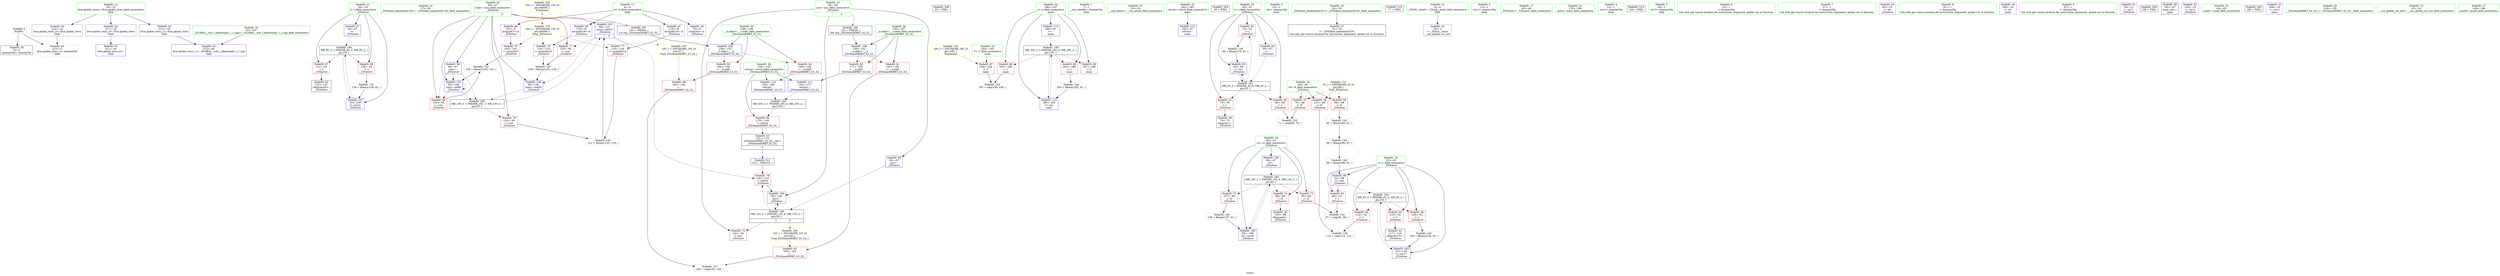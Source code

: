 digraph "SVFG" {
	label="SVFG";

	Node0x555f3d5001d0 [shape=record,color=grey,label="{NodeID: 0\nNullPtr}"];
	Node0x555f3d5001d0 -> Node0x555f3d5169f0[style=solid];
	Node0x555f3d5001d0 -> Node0x555f3d51a9b0[style=solid];
	Node0x555f3d5174e0 [shape=record,color=blue,label="{NodeID: 97\n54\<--67\nl\<--\n_Z5Solvev\n}"];
	Node0x555f3d5174e0 -> Node0x555f3d526c30[style=dashed];
	Node0x555f3d515660 [shape=record,color=green,label="{NodeID: 14\n27\<--28\n_ZNSt8ios_base4InitC1Ev\<--_ZNSt8ios_base4InitC1Ev_field_insensitive\n}"];
	Node0x555f3d51c0b0 [shape=record,color=blue,label="{NodeID: 111\n154\<--171\nretval\<--\n_ZSt3maxIiERKT_S2_S2_\n}"];
	Node0x555f3d51c0b0 -> Node0x555f3d526230[style=dashed];
	Node0x555f3d516310 [shape=record,color=green,label="{NodeID: 28\n154\<--155\nretval\<--retval_field_insensitive\n_ZSt3maxIiERKT_S2_S2_\n}"];
	Node0x555f3d516310 -> Node0x555f3d519ec0[style=solid];
	Node0x555f3d516310 -> Node0x555f3d51bfe0[style=solid];
	Node0x555f3d516310 -> Node0x555f3d51c0b0[style=solid];
	Node0x555f3d533fa0 [shape=record,color=black,label="{NodeID: 208\n63 = PHI()\n}"];
	Node0x555f3d516f30 [shape=record,color=black,label="{NodeID: 42\n132\<--131\nidxprom18\<--\n_Z5Solvev\n}"];
	Node0x555f3d518b10 [shape=record,color=purple,label="{NodeID: 56\n213\<--18\nllvm.global_ctors_2\<--llvm.global_ctors\nGlob }"];
	Node0x555f3d518b10 -> Node0x555f3d51a9b0[style=solid];
	Node0x555f3d51f510 [shape=record,color=grey,label="{NodeID: 153\n195 = cmp(193, 194, )\n}"];
	Node0x555f3d5196a0 [shape=record,color=red,label="{NodeID: 70\n120\<--56\n\<--sum\n_Z5Solvev\n}"];
	Node0x555f3d5196a0 -> Node0x555f3d51e610[style=solid];
	Node0x555f3d527b30 [shape=record,color=yellow,style=double,label="{NodeID: 167\n10V_1 = ENCHI(MR_10V_0)\npts\{57 \}\nFun[_ZSt3maxIiERKT_S2_S2_]}"];
	Node0x555f3d527b30 -> Node0x555f3d51a3a0[style=dashed];
	Node0x555f3d51a200 [shape=record,color=red,label="{NodeID: 84\n168\<--158\n\<--__b.addr\n_ZSt3maxIiERKT_S2_S2_\n}"];
	Node0x555f3d51a200 -> Node0x555f3d51bfe0[style=solid];
	Node0x555f3d5146c0 [shape=record,color=green,label="{NodeID: 1\n7\<--1\n__dso_handle\<--dummyObj\nGlob }"];
	Node0x555f3d529210 [shape=record,color=yellow,style=double,label="{NodeID: 181\n28V_1 = ENCHI(MR_28V_0)\npts\{185 \}\nFun[main]}"];
	Node0x555f3d529210 -> Node0x555f3d51a470[style=dashed];
	Node0x555f3d5175b0 [shape=record,color=blue,label="{NodeID: 98\n56\<--67\nsum\<--\n_Z5Solvev\n}"];
	Node0x555f3d5175b0 -> Node0x555f3d5195d0[style=dashed];
	Node0x555f3d5175b0 -> Node0x555f3d517820[style=dashed];
	Node0x555f3d5175b0 -> Node0x555f3d527130[style=dashed];
	Node0x555f3d515760 [shape=record,color=green,label="{NodeID: 15\n33\<--34\n__cxa_atexit\<--__cxa_atexit_field_insensitive\n}"];
	Node0x555f3d51c180 [shape=record,color=blue,label="{NodeID: 112\n182\<--67\nretval\<--\nmain\n}"];
	Node0x555f3d5163e0 [shape=record,color=green,label="{NodeID: 29\n156\<--157\n__a.addr\<--__a.addr_field_insensitive\n_ZSt3maxIiERKT_S2_S2_\n}"];
	Node0x555f3d5163e0 -> Node0x555f3d519f90[style=solid];
	Node0x555f3d5163e0 -> Node0x555f3d51a060[style=solid];
	Node0x555f3d5163e0 -> Node0x555f3d51be40[style=solid];
	Node0x555f3d5340a0 [shape=record,color=black,label="{NodeID: 209\n30 = PHI()\n}"];
	Node0x555f3d517000 [shape=record,color=black,label="{NodeID: 43\n151\<--174\n_ZSt3maxIiERKT_S2_S2__ret\<--\n_ZSt3maxIiERKT_S2_S2_\n|{<s0>5}}"];
	Node0x555f3d517000:s0 -> Node0x555f3d5342a0[style=solid,color=blue];
	Node0x555f3d518c10 [shape=record,color=red,label="{NodeID: 57\n70\<--48\n\<--N\n_Z5Solvev\n}"];
	Node0x555f3d518c10 -> Node0x555f3d51f810[style=solid];
	Node0x555f3d51f690 [shape=record,color=grey,label="{NodeID: 154\n97 = cmp(95, 96, )\n}"];
	Node0x555f3d519770 [shape=record,color=red,label="{NodeID: 71\n135\<--56\n\<--sum\n_Z5Solvev\n}"];
	Node0x555f3d519770 -> Node0x555f3d51ec10[style=solid];
	Node0x555f3d528650 [shape=record,color=yellow,style=double,label="{NodeID: 168\n12V_1 = ENCHI(MR_12V_0)\npts\{59 \}\nFun[_ZSt3maxIiERKT_S2_S2_]}"];
	Node0x555f3d528650 -> Node0x555f3d51a2d0[style=dashed];
	Node0x555f3d51a2d0 [shape=record,color=red,label="{NodeID: 85\n163\<--162\n\<--\n_ZSt3maxIiERKT_S2_S2_\n}"];
	Node0x555f3d51a2d0 -> Node0x555f3d51fb10[style=solid];
	Node0x555f3d514750 [shape=record,color=green,label="{NodeID: 2\n10\<--1\n.str\<--dummyObj\nGlob }"];
	Node0x555f3d517680 [shape=record,color=blue,label="{NodeID: 99\n58\<--67\nans\<--\n_Z5Solvev\n}"];
	Node0x555f3d517680 -> Node0x555f3d527630[style=dashed];
	Node0x555f3d515860 [shape=record,color=green,label="{NodeID: 16\n32\<--38\n_ZNSt8ios_base4InitD1Ev\<--_ZNSt8ios_base4InitD1Ev_field_insensitive\n}"];
	Node0x555f3d515860 -> Node0x555f3d516af0[style=solid];
	Node0x555f3d51c250 [shape=record,color=blue,label="{NodeID: 113\n186\<--81\nt\<--\nmain\n}"];
	Node0x555f3d51c250 -> Node0x555f3d524e30[style=dashed];
	Node0x555f3d5164b0 [shape=record,color=green,label="{NodeID: 30\n158\<--159\n__b.addr\<--__b.addr_field_insensitive\n_ZSt3maxIiERKT_S2_S2_\n}"];
	Node0x555f3d5164b0 -> Node0x555f3d51a130[style=solid];
	Node0x555f3d5164b0 -> Node0x555f3d51a200[style=solid];
	Node0x555f3d5164b0 -> Node0x555f3d51bf10[style=solid];
	Node0x555f3d5341a0 [shape=record,color=black,label="{NodeID: 210\n77 = PHI()\n}"];
	Node0x555f3d5170d0 [shape=record,color=purple,label="{NodeID: 44\n29\<--4\n\<--_ZStL8__ioinit\n__cxx_global_var_init\n}"];
	Node0x555f3d518ce0 [shape=record,color=red,label="{NodeID: 58\n84\<--48\n\<--N\n_Z5Solvev\n}"];
	Node0x555f3d518ce0 -> Node0x555f3d51e490[style=solid];
	Node0x555f3d51f810 [shape=record,color=grey,label="{NodeID: 155\n71 = cmp(69, 70, )\n}"];
	Node0x555f3d519840 [shape=record,color=red,label="{NodeID: 72\n142\<--58\n\<--ans\n_Z5Solvev\n}"];
	Node0x555f3d51a3a0 [shape=record,color=red,label="{NodeID: 86\n165\<--164\n\<--\n_ZSt3maxIiERKT_S2_S2_\n}"];
	Node0x555f3d51a3a0 -> Node0x555f3d51fb10[style=solid];
	Node0x555f3d5147e0 [shape=record,color=green,label="{NodeID: 3\n12\<--1\n.str.1\<--dummyObj\nGlob }"];
	Node0x555f3d5293d0 [shape=record,color=yellow,style=double,label="{NodeID: 183\n16V_1 = ENCHI(MR_16V_0)\npts\{90000 \}\nFun[main]|{<s0>9}}"];
	Node0x555f3d5293d0:s0 -> Node0x555f3d529020[style=dashed,color=red];
	Node0x555f3d517750 [shape=record,color=blue,label="{NodeID: 100\n60\<--67\ni2\<--\n_Z5Solvev\n}"];
	Node0x555f3d517750 -> Node0x555f3d525830[style=dashed];
	Node0x555f3d515960 [shape=record,color=green,label="{NodeID: 17\n45\<--46\n_Z5Solvev\<--_Z5Solvev_field_insensitive\n}"];
	Node0x555f3d51c320 [shape=record,color=blue,label="{NodeID: 114\n186\<--203\nt\<--inc\nmain\n}"];
	Node0x555f3d51c320 -> Node0x555f3d524e30[style=dashed];
	Node0x555f3d516580 [shape=record,color=green,label="{NodeID: 31\n179\<--180\nmain\<--main_field_insensitive\n}"];
	Node0x555f3d5342a0 [shape=record,color=black,label="{NodeID: 211\n123 = PHI(151, )\n}"];
	Node0x555f3d5342a0 -> Node0x555f3d519d20[style=solid];
	Node0x555f3d5171a0 [shape=record,color=purple,label="{NodeID: 45\n75\<--8\narrayidx\<--b\n_Z5Solvev\n}"];
	Node0x555f3d51e490 [shape=record,color=grey,label="{NodeID: 142\n85 = Binary(84, 81, )\n}"];
	Node0x555f3d51e490 -> Node0x555f3d51ef10[style=solid];
	Node0x555f3d518db0 [shape=record,color=red,label="{NodeID: 59\n113\<--48\n\<--N\n_Z5Solvev\n}"];
	Node0x555f3d518db0 -> Node0x555f3d51f990[style=solid];
	Node0x555f3d51f990 [shape=record,color=grey,label="{NodeID: 156\n114 = cmp(112, 113, )\n}"];
	Node0x555f3d519910 [shape=record,color=red,label="{NodeID: 73\n95\<--60\n\<--i2\n_Z5Solvev\n}"];
	Node0x555f3d519910 -> Node0x555f3d51f690[style=solid];
	Node0x555f3d51a470 [shape=record,color=red,label="{NodeID: 87\n194\<--184\n\<--T\nmain\n}"];
	Node0x555f3d51a470 -> Node0x555f3d51f510[style=solid];
	Node0x555f3d514870 [shape=record,color=green,label="{NodeID: 4\n14\<--1\n.str.2\<--dummyObj\nGlob }"];
	Node0x555f3d517820 [shape=record,color=blue,label="{NodeID: 101\n56\<--104\nsum\<--add8\n_Z5Solvev\n}"];
	Node0x555f3d517820 -> Node0x555f3d5195d0[style=dashed];
	Node0x555f3d517820 -> Node0x555f3d517820[style=dashed];
	Node0x555f3d517820 -> Node0x555f3d527130[style=dashed];
	Node0x555f3d515a60 [shape=record,color=green,label="{NodeID: 18\n48\<--49\nN\<--N_field_insensitive\n_Z5Solvev\n}"];
	Node0x555f3d515a60 -> Node0x555f3d518c10[style=solid];
	Node0x555f3d515a60 -> Node0x555f3d518ce0[style=solid];
	Node0x555f3d515a60 -> Node0x555f3d518db0[style=solid];
	Node0x555f3d516680 [shape=record,color=green,label="{NodeID: 32\n182\<--183\nretval\<--retval_field_insensitive\nmain\n}"];
	Node0x555f3d516680 -> Node0x555f3d51c180[style=solid];
	Node0x555f3d5344d0 [shape=record,color=black,label="{NodeID: 212\n144 = PHI()\n}"];
	Node0x555f3d517270 [shape=record,color=purple,label="{NodeID: 46\n101\<--8\narrayidx7\<--b\n_Z5Solvev\n}"];
	Node0x555f3d517270 -> Node0x555f3d519b80[style=solid];
	Node0x555f3d51e610 [shape=record,color=grey,label="{NodeID: 143\n121 = Binary(120, 119, )\n}"];
	Node0x555f3d51e610 -> Node0x555f3d5179c0[style=solid];
	Node0x555f3d518e80 [shape=record,color=red,label="{NodeID: 60\n69\<--50\n\<--i\n_Z5Solvev\n}"];
	Node0x555f3d518e80 -> Node0x555f3d51f810[style=solid];
	Node0x555f3d51fb10 [shape=record,color=grey,label="{NodeID: 157\n166 = cmp(163, 165, )\n}"];
	Node0x555f3d5199e0 [shape=record,color=red,label="{NodeID: 74\n99\<--60\n\<--i2\n_Z5Solvev\n}"];
	Node0x555f3d5199e0 -> Node0x555f3d516d90[style=solid];
	Node0x555f3d51a540 [shape=record,color=red,label="{NodeID: 88\n193\<--186\n\<--t\nmain\n}"];
	Node0x555f3d51a540 -> Node0x555f3d51f510[style=solid];
	Node0x555f3d5150b0 [shape=record,color=green,label="{NodeID: 5\n16\<--1\n.str.3\<--dummyObj\nGlob }"];
	Node0x555f3d5178f0 [shape=record,color=blue,label="{NodeID: 102\n60\<--108\ni2\<--inc10\n_Z5Solvev\n}"];
	Node0x555f3d5178f0 -> Node0x555f3d525830[style=dashed];
	Node0x555f3d515b30 [shape=record,color=green,label="{NodeID: 19\n50\<--51\ni\<--i_field_insensitive\n_Z5Solvev\n}"];
	Node0x555f3d515b30 -> Node0x555f3d518e80[style=solid];
	Node0x555f3d515b30 -> Node0x555f3d518f50[style=solid];
	Node0x555f3d515b30 -> Node0x555f3d519020[style=solid];
	Node0x555f3d515b30 -> Node0x555f3d51aab0[style=solid];
	Node0x555f3d515b30 -> Node0x555f3d51ab80[style=solid];
	Node0x555f3d516750 [shape=record,color=green,label="{NodeID: 33\n184\<--185\nT\<--T_field_insensitive\nmain\n}"];
	Node0x555f3d516750 -> Node0x555f3d51a470[style=solid];
	Node0x555f3d517340 [shape=record,color=purple,label="{NodeID: 47\n118\<--8\narrayidx14\<--b\n_Z5Solvev\n}"];
	Node0x555f3d517340 -> Node0x555f3d519c50[style=solid];
	Node0x555f3d51e790 [shape=record,color=grey,label="{NodeID: 144\n203 = Binary(202, 81, )\n}"];
	Node0x555f3d51e790 -> Node0x555f3d51c320[style=solid];
	Node0x555f3d518f50 [shape=record,color=red,label="{NodeID: 61\n73\<--50\n\<--i\n_Z5Solvev\n}"];
	Node0x555f3d518f50 -> Node0x555f3d516cc0[style=solid];
	Node0x555f3d524e30 [shape=record,color=black,label="{NodeID: 158\nMR_30V_3 = PHI(MR_30V_4, MR_30V_2, )\npts\{187 \}\n}"];
	Node0x555f3d524e30 -> Node0x555f3d51a540[style=dashed];
	Node0x555f3d524e30 -> Node0x555f3d51a610[style=dashed];
	Node0x555f3d524e30 -> Node0x555f3d51a6e0[style=dashed];
	Node0x555f3d524e30 -> Node0x555f3d51c320[style=dashed];
	Node0x555f3d519ab0 [shape=record,color=red,label="{NodeID: 75\n107\<--60\n\<--i2\n_Z5Solvev\n}"];
	Node0x555f3d519ab0 -> Node0x555f3d51f090[style=solid];
	Node0x555f3d5289d0 [shape=record,color=yellow,style=double,label="{NodeID: 172\n2V_1 = ENCHI(MR_2V_0)\npts\{49 \}\nFun[_Z5Solvev]}"];
	Node0x555f3d5289d0 -> Node0x555f3d518c10[style=dashed];
	Node0x555f3d5289d0 -> Node0x555f3d518ce0[style=dashed];
	Node0x555f3d5289d0 -> Node0x555f3d518db0[style=dashed];
	Node0x555f3d51a610 [shape=record,color=red,label="{NodeID: 89\n197\<--186\n\<--t\nmain\n}"];
	Node0x555f3d515140 [shape=record,color=green,label="{NodeID: 6\n19\<--1\n\<--dummyObj\nCan only get source location for instruction, argument, global var or function.}"];
	Node0x555f3d5179c0 [shape=record,color=blue,label="{NodeID: 103\n56\<--121\nsum\<--add15\n_Z5Solvev\n|{|<s3>5}}"];
	Node0x555f3d5179c0 -> Node0x555f3d519770[style=dashed];
	Node0x555f3d5179c0 -> Node0x555f3d519d20[style=dashed];
	Node0x555f3d5179c0 -> Node0x555f3d51bca0[style=dashed];
	Node0x555f3d5179c0:s3 -> Node0x555f3d527b30[style=dashed,color=red];
	Node0x555f3d515c00 [shape=record,color=green,label="{NodeID: 20\n52\<--53\nr\<--r_field_insensitive\n_Z5Solvev\n}"];
	Node0x555f3d515c00 -> Node0x555f3d5190f0[style=solid];
	Node0x555f3d515c00 -> Node0x555f3d5191c0[style=solid];
	Node0x555f3d515c00 -> Node0x555f3d519290[style=solid];
	Node0x555f3d515c00 -> Node0x555f3d519360[style=solid];
	Node0x555f3d515c00 -> Node0x555f3d517410[style=solid];
	Node0x555f3d515c00 -> Node0x555f3d517b60[style=solid];
	Node0x555f3d516820 [shape=record,color=green,label="{NodeID: 34\n186\<--187\nt\<--t_field_insensitive\nmain\n}"];
	Node0x555f3d516820 -> Node0x555f3d51a540[style=solid];
	Node0x555f3d516820 -> Node0x555f3d51a610[style=solid];
	Node0x555f3d516820 -> Node0x555f3d51a6e0[style=solid];
	Node0x555f3d516820 -> Node0x555f3d51c250[style=solid];
	Node0x555f3d516820 -> Node0x555f3d51c320[style=solid];
	Node0x555f3d518430 [shape=record,color=purple,label="{NodeID: 48\n133\<--8\narrayidx19\<--b\n_Z5Solvev\n}"];
	Node0x555f3d518430 -> Node0x555f3d519df0[style=solid];
	Node0x555f3d51e910 [shape=record,color=grey,label="{NodeID: 145\n129 = Binary(128, 81, )\n}"];
	Node0x555f3d51e910 -> Node0x555f3d517b60[style=solid];
	Node0x555f3d519020 [shape=record,color=red,label="{NodeID: 62\n79\<--50\n\<--i\n_Z5Solvev\n}"];
	Node0x555f3d519020 -> Node0x555f3d51ea90[style=solid];
	Node0x555f3d519b80 [shape=record,color=red,label="{NodeID: 76\n102\<--101\n\<--arrayidx7\n_Z5Solvev\n}"];
	Node0x555f3d519b80 -> Node0x555f3d51f390[style=solid];
	Node0x555f3d51a6e0 [shape=record,color=red,label="{NodeID: 90\n202\<--186\n\<--t\nmain\n}"];
	Node0x555f3d51a6e0 -> Node0x555f3d51e790[style=solid];
	Node0x555f3d5151d0 [shape=record,color=green,label="{NodeID: 7\n67\<--1\n\<--dummyObj\nCan only get source location for instruction, argument, global var or function.}"];
	Node0x555f3d517a90 [shape=record,color=blue,label="{NodeID: 104\n58\<--126\nans\<--\n_Z5Solvev\n}"];
	Node0x555f3d517a90 -> Node0x555f3d527630[style=dashed];
	Node0x555f3d515cd0 [shape=record,color=green,label="{NodeID: 21\n54\<--55\nl\<--l_field_insensitive\n_Z5Solvev\n}"];
	Node0x555f3d515cd0 -> Node0x555f3d519430[style=solid];
	Node0x555f3d515cd0 -> Node0x555f3d519500[style=solid];
	Node0x555f3d515cd0 -> Node0x555f3d5174e0[style=solid];
	Node0x555f3d515cd0 -> Node0x555f3d51bd70[style=solid];
	Node0x555f3d5168f0 [shape=record,color=green,label="{NodeID: 35\n20\<--207\n_GLOBAL__sub_I_allenwhale_1_1.cpp\<--_GLOBAL__sub_I_allenwhale_1_1.cpp_field_insensitive\n}"];
	Node0x555f3d5168f0 -> Node0x555f3d51a8b0[style=solid];
	Node0x555f3d518500 [shape=record,color=purple,label="{NodeID: 49\n62\<--10\n\<--.str\n_Z5Solvev\n}"];
	Node0x555f3d51ea90 [shape=record,color=grey,label="{NodeID: 146\n80 = Binary(79, 81, )\n}"];
	Node0x555f3d51ea90 -> Node0x555f3d51ab80[style=solid];
	Node0x555f3d5190f0 [shape=record,color=red,label="{NodeID: 63\n96\<--52\n\<--r\n_Z5Solvev\n}"];
	Node0x555f3d5190f0 -> Node0x555f3d51f690[style=solid];
	Node0x555f3d525830 [shape=record,color=black,label="{NodeID: 160\nMR_14V_3 = PHI(MR_14V_4, MR_14V_2, )\npts\{61 \}\n}"];
	Node0x555f3d525830 -> Node0x555f3d519910[style=dashed];
	Node0x555f3d525830 -> Node0x555f3d5199e0[style=dashed];
	Node0x555f3d525830 -> Node0x555f3d519ab0[style=dashed];
	Node0x555f3d525830 -> Node0x555f3d5178f0[style=dashed];
	Node0x555f3d519c50 [shape=record,color=red,label="{NodeID: 77\n119\<--118\n\<--arrayidx14\n_Z5Solvev\n}"];
	Node0x555f3d519c50 -> Node0x555f3d51e610[style=solid];
	Node0x555f3d51a7b0 [shape=record,color=blue,label="{NodeID: 91\n211\<--19\nllvm.global_ctors_0\<--\nGlob }"];
	Node0x555f3d515260 [shape=record,color=green,label="{NodeID: 8\n81\<--1\n\<--dummyObj\nCan only get source location for instruction, argument, global var or function.}"];
	Node0x555f3d517b60 [shape=record,color=blue,label="{NodeID: 105\n52\<--129\nr\<--inc17\n_Z5Solvev\n}"];
	Node0x555f3d517b60 -> Node0x555f3d526730[style=dashed];
	Node0x555f3d515da0 [shape=record,color=green,label="{NodeID: 22\n56\<--57\nsum\<--sum_field_insensitive\n_Z5Solvev\n|{|<s7>5}}"];
	Node0x555f3d515da0 -> Node0x555f3d5195d0[style=solid];
	Node0x555f3d515da0 -> Node0x555f3d5196a0[style=solid];
	Node0x555f3d515da0 -> Node0x555f3d519770[style=solid];
	Node0x555f3d515da0 -> Node0x555f3d5175b0[style=solid];
	Node0x555f3d515da0 -> Node0x555f3d517820[style=solid];
	Node0x555f3d515da0 -> Node0x555f3d5179c0[style=solid];
	Node0x555f3d515da0 -> Node0x555f3d51bca0[style=solid];
	Node0x555f3d515da0:s7 -> Node0x555f3d533790[style=solid,color=red];
	Node0x555f3d5169f0 [shape=record,color=black,label="{NodeID: 36\n2\<--3\ndummyVal\<--dummyVal\n}"];
	Node0x555f3d5185d0 [shape=record,color=purple,label="{NodeID: 50\n189\<--10\n\<--.str\nmain\n}"];
	Node0x555f3d51ec10 [shape=record,color=grey,label="{NodeID: 147\n136 = Binary(135, 134, )\n}"];
	Node0x555f3d51ec10 -> Node0x555f3d51bca0[style=solid];
	Node0x555f3d5191c0 [shape=record,color=red,label="{NodeID: 64\n112\<--52\n\<--r\n_Z5Solvev\n}"];
	Node0x555f3d5191c0 -> Node0x555f3d51f990[style=solid];
	Node0x555f3d525d30 [shape=record,color=black,label="{NodeID: 161\nMR_4V_3 = PHI(MR_4V_4, MR_4V_2, )\npts\{51 \}\n}"];
	Node0x555f3d525d30 -> Node0x555f3d518e80[style=dashed];
	Node0x555f3d525d30 -> Node0x555f3d518f50[style=dashed];
	Node0x555f3d525d30 -> Node0x555f3d519020[style=dashed];
	Node0x555f3d525d30 -> Node0x555f3d51ab80[style=dashed];
	Node0x555f3d519d20 [shape=record,color=red,label="{NodeID: 78\n126\<--123\n\<--call16\n_Z5Solvev\n}"];
	Node0x555f3d519d20 -> Node0x555f3d517a90[style=solid];
	Node0x555f3d51a8b0 [shape=record,color=blue,label="{NodeID: 92\n212\<--20\nllvm.global_ctors_1\<--_GLOBAL__sub_I_allenwhale_1_1.cpp\nGlob }"];
	Node0x555f3d5152f0 [shape=record,color=green,label="{NodeID: 9\n87\<--1\n\<--dummyObj\nCan only get source location for instruction, argument, global var or function.}"];
	Node0x555f3d51bca0 [shape=record,color=blue,label="{NodeID: 106\n56\<--136\nsum\<--sub20\n_Z5Solvev\n}"];
	Node0x555f3d51bca0 -> Node0x555f3d527130[style=dashed];
	Node0x555f3d515e70 [shape=record,color=green,label="{NodeID: 23\n58\<--59\nans\<--ans_field_insensitive\n_Z5Solvev\n|{|<s3>5}}"];
	Node0x555f3d515e70 -> Node0x555f3d519840[style=solid];
	Node0x555f3d515e70 -> Node0x555f3d517680[style=solid];
	Node0x555f3d515e70 -> Node0x555f3d517a90[style=solid];
	Node0x555f3d515e70:s3 -> Node0x555f3d5335a0[style=solid,color=red];
	Node0x555f3d516af0 [shape=record,color=black,label="{NodeID: 37\n31\<--32\n\<--_ZNSt8ios_base4InitD1Ev\nCan only get source location for instruction, argument, global var or function.}"];
	Node0x555f3d5186a0 [shape=record,color=purple,label="{NodeID: 51\n76\<--12\n\<--.str.1\n_Z5Solvev\n}"];
	Node0x555f3d51ed90 [shape=record,color=grey,label="{NodeID: 148\n88 = Binary(86, 81, )\n}"];
	Node0x555f3d51ed90 -> Node0x555f3d517410[style=solid];
	Node0x555f3d519290 [shape=record,color=red,label="{NodeID: 65\n116\<--52\n\<--r\n_Z5Solvev\n}"];
	Node0x555f3d519290 -> Node0x555f3d516e60[style=solid];
	Node0x555f3d526230 [shape=record,color=black,label="{NodeID: 162\nMR_20V_3 = PHI(MR_20V_4, MR_20V_2, )\npts\{155 \}\n}"];
	Node0x555f3d526230 -> Node0x555f3d519ec0[style=dashed];
	Node0x555f3d519df0 [shape=record,color=red,label="{NodeID: 79\n134\<--133\n\<--arrayidx19\n_Z5Solvev\n}"];
	Node0x555f3d519df0 -> Node0x555f3d51ec10[style=solid];
	Node0x555f3d51a9b0 [shape=record,color=blue, style = dotted,label="{NodeID: 93\n213\<--3\nllvm.global_ctors_2\<--dummyVal\nGlob }"];
	Node0x555f3d515380 [shape=record,color=green,label="{NodeID: 10\n4\<--6\n_ZStL8__ioinit\<--_ZStL8__ioinit_field_insensitive\nGlob }"];
	Node0x555f3d515380 -> Node0x555f3d5170d0[style=solid];
	Node0x555f3d51bd70 [shape=record,color=blue,label="{NodeID: 107\n54\<--139\nl\<--inc21\n_Z5Solvev\n}"];
	Node0x555f3d51bd70 -> Node0x555f3d526c30[style=dashed];
	Node0x555f3d515f40 [shape=record,color=green,label="{NodeID: 24\n60\<--61\ni2\<--i2_field_insensitive\n_Z5Solvev\n}"];
	Node0x555f3d515f40 -> Node0x555f3d519910[style=solid];
	Node0x555f3d515f40 -> Node0x555f3d5199e0[style=solid];
	Node0x555f3d515f40 -> Node0x555f3d519ab0[style=solid];
	Node0x555f3d515f40 -> Node0x555f3d517750[style=solid];
	Node0x555f3d515f40 -> Node0x555f3d5178f0[style=solid];
	Node0x555f3d338760 [shape=record,color=black,label="{NodeID: 204\n190 = PHI()\n}"];
	Node0x555f3d516bf0 [shape=record,color=black,label="{NodeID: 38\n181\<--67\nmain_ret\<--\nmain\n}"];
	Node0x555f3d518770 [shape=record,color=purple,label="{NodeID: 52\n143\<--14\n\<--.str.2\n_Z5Solvev\n}"];
	Node0x555f3d51ef10 [shape=record,color=grey,label="{NodeID: 149\n86 = Binary(85, 87, )\n}"];
	Node0x555f3d51ef10 -> Node0x555f3d51ed90[style=solid];
	Node0x555f3d519360 [shape=record,color=red,label="{NodeID: 66\n128\<--52\n\<--r\n_Z5Solvev\n}"];
	Node0x555f3d519360 -> Node0x555f3d51e910[style=solid];
	Node0x555f3d526730 [shape=record,color=black,label="{NodeID: 163\nMR_6V_3 = PHI(MR_6V_4, MR_6V_2, )\npts\{53 \}\n}"];
	Node0x555f3d526730 -> Node0x555f3d5191c0[style=dashed];
	Node0x555f3d526730 -> Node0x555f3d519290[style=dashed];
	Node0x555f3d526730 -> Node0x555f3d519360[style=dashed];
	Node0x555f3d526730 -> Node0x555f3d517b60[style=dashed];
	Node0x555f3d519ec0 [shape=record,color=red,label="{NodeID: 80\n174\<--154\n\<--retval\n_ZSt3maxIiERKT_S2_S2_\n}"];
	Node0x555f3d519ec0 -> Node0x555f3d517000[style=solid];
	Node0x555f3d51aab0 [shape=record,color=blue,label="{NodeID: 94\n50\<--67\ni\<--\n_Z5Solvev\n}"];
	Node0x555f3d51aab0 -> Node0x555f3d525d30[style=dashed];
	Node0x555f3d515410 [shape=record,color=green,label="{NodeID: 11\n8\<--9\nb\<--b_field_insensitive\nGlob }"];
	Node0x555f3d515410 -> Node0x555f3d5171a0[style=solid];
	Node0x555f3d515410 -> Node0x555f3d517270[style=solid];
	Node0x555f3d515410 -> Node0x555f3d517340[style=solid];
	Node0x555f3d515410 -> Node0x555f3d518430[style=solid];
	Node0x555f3d51be40 [shape=record,color=blue,label="{NodeID: 108\n156\<--152\n__a.addr\<--__a\n_ZSt3maxIiERKT_S2_S2_\n}"];
	Node0x555f3d51be40 -> Node0x555f3d519f90[style=dashed];
	Node0x555f3d51be40 -> Node0x555f3d51a060[style=dashed];
	Node0x555f3d516010 [shape=record,color=green,label="{NodeID: 25\n64\<--65\nscanf\<--scanf_field_insensitive\n}"];
	Node0x555f3d5334a0 [shape=record,color=black,label="{NodeID: 205\n199 = PHI()\n}"];
	Node0x555f3d516cc0 [shape=record,color=black,label="{NodeID: 39\n74\<--73\nidxprom\<--\n_Z5Solvev\n}"];
	Node0x555f3d518840 [shape=record,color=purple,label="{NodeID: 53\n198\<--16\n\<--.str.3\nmain\n}"];
	Node0x555f3d51f090 [shape=record,color=grey,label="{NodeID: 150\n108 = Binary(107, 81, )\n}"];
	Node0x555f3d51f090 -> Node0x555f3d5178f0[style=solid];
	Node0x555f3d519430 [shape=record,color=red,label="{NodeID: 67\n131\<--54\n\<--l\n_Z5Solvev\n}"];
	Node0x555f3d519430 -> Node0x555f3d516f30[style=solid];
	Node0x555f3d526c30 [shape=record,color=black,label="{NodeID: 164\nMR_8V_3 = PHI(MR_8V_4, MR_8V_2, )\npts\{55 \}\n}"];
	Node0x555f3d526c30 -> Node0x555f3d519430[style=dashed];
	Node0x555f3d526c30 -> Node0x555f3d519500[style=dashed];
	Node0x555f3d526c30 -> Node0x555f3d51bd70[style=dashed];
	Node0x555f3d519f90 [shape=record,color=red,label="{NodeID: 81\n162\<--156\n\<--__a.addr\n_ZSt3maxIiERKT_S2_S2_\n}"];
	Node0x555f3d519f90 -> Node0x555f3d51a2d0[style=solid];
	Node0x555f3d51ab80 [shape=record,color=blue,label="{NodeID: 95\n50\<--80\ni\<--inc\n_Z5Solvev\n}"];
	Node0x555f3d51ab80 -> Node0x555f3d525d30[style=dashed];
	Node0x555f3d5154a0 [shape=record,color=green,label="{NodeID: 12\n18\<--22\nllvm.global_ctors\<--llvm.global_ctors_field_insensitive\nGlob }"];
	Node0x555f3d5154a0 -> Node0x555f3d518910[style=solid];
	Node0x555f3d5154a0 -> Node0x555f3d518a10[style=solid];
	Node0x555f3d5154a0 -> Node0x555f3d518b10[style=solid];
	Node0x555f3d51bf10 [shape=record,color=blue,label="{NodeID: 109\n158\<--153\n__b.addr\<--__b\n_ZSt3maxIiERKT_S2_S2_\n}"];
	Node0x555f3d51bf10 -> Node0x555f3d51a130[style=dashed];
	Node0x555f3d51bf10 -> Node0x555f3d51a200[style=dashed];
	Node0x555f3d516110 [shape=record,color=green,label="{NodeID: 26\n124\<--125\n_ZSt3maxIiERKT_S2_S2_\<--_ZSt3maxIiERKT_S2_S2__field_insensitive\n}"];
	Node0x555f3d5335a0 [shape=record,color=black,label="{NodeID: 206\n152 = PHI(58, )\n0th arg _ZSt3maxIiERKT_S2_S2_ }"];
	Node0x555f3d5335a0 -> Node0x555f3d51be40[style=solid];
	Node0x555f3d516d90 [shape=record,color=black,label="{NodeID: 40\n100\<--99\nidxprom6\<--\n_Z5Solvev\n}"];
	Node0x555f3d518910 [shape=record,color=purple,label="{NodeID: 54\n211\<--18\nllvm.global_ctors_0\<--llvm.global_ctors\nGlob }"];
	Node0x555f3d518910 -> Node0x555f3d51a7b0[style=solid];
	Node0x555f3d51f210 [shape=record,color=grey,label="{NodeID: 151\n139 = Binary(138, 81, )\n}"];
	Node0x555f3d51f210 -> Node0x555f3d51bd70[style=solid];
	Node0x555f3d519500 [shape=record,color=red,label="{NodeID: 68\n138\<--54\n\<--l\n_Z5Solvev\n}"];
	Node0x555f3d519500 -> Node0x555f3d51f210[style=solid];
	Node0x555f3d527130 [shape=record,color=black,label="{NodeID: 165\nMR_10V_5 = PHI(MR_10V_7, MR_10V_3, )\npts\{57 \}\n}"];
	Node0x555f3d527130 -> Node0x555f3d5196a0[style=dashed];
	Node0x555f3d527130 -> Node0x555f3d5179c0[style=dashed];
	Node0x555f3d51a060 [shape=record,color=red,label="{NodeID: 82\n171\<--156\n\<--__a.addr\n_ZSt3maxIiERKT_S2_S2_\n}"];
	Node0x555f3d51a060 -> Node0x555f3d51c0b0[style=solid];
	Node0x555f3d529020 [shape=record,color=yellow,style=double,label="{NodeID: 179\n16V_1 = ENCHI(MR_16V_0)\npts\{90000 \}\nFun[_Z5Solvev]}"];
	Node0x555f3d529020 -> Node0x555f3d519b80[style=dashed];
	Node0x555f3d529020 -> Node0x555f3d519c50[style=dashed];
	Node0x555f3d529020 -> Node0x555f3d519df0[style=dashed];
	Node0x555f3d517410 [shape=record,color=blue,label="{NodeID: 96\n52\<--88\nr\<--sub\n_Z5Solvev\n}"];
	Node0x555f3d517410 -> Node0x555f3d5190f0[style=dashed];
	Node0x555f3d517410 -> Node0x555f3d526730[style=dashed];
	Node0x555f3d515560 [shape=record,color=green,label="{NodeID: 13\n23\<--24\n__cxx_global_var_init\<--__cxx_global_var_init_field_insensitive\n}"];
	Node0x555f3d51bfe0 [shape=record,color=blue,label="{NodeID: 110\n154\<--168\nretval\<--\n_ZSt3maxIiERKT_S2_S2_\n}"];
	Node0x555f3d51bfe0 -> Node0x555f3d526230[style=dashed];
	Node0x555f3d516210 [shape=record,color=green,label="{NodeID: 27\n145\<--146\nprintf\<--printf_field_insensitive\n}"];
	Node0x555f3d533790 [shape=record,color=black,label="{NodeID: 207\n153 = PHI(56, )\n1st arg _ZSt3maxIiERKT_S2_S2_ }"];
	Node0x555f3d533790 -> Node0x555f3d51bf10[style=solid];
	Node0x555f3d516e60 [shape=record,color=black,label="{NodeID: 41\n117\<--116\nidxprom13\<--\n_Z5Solvev\n}"];
	Node0x555f3d518a10 [shape=record,color=purple,label="{NodeID: 55\n212\<--18\nllvm.global_ctors_1\<--llvm.global_ctors\nGlob }"];
	Node0x555f3d518a10 -> Node0x555f3d51a8b0[style=solid];
	Node0x555f3d51f390 [shape=record,color=grey,label="{NodeID: 152\n104 = Binary(103, 102, )\n}"];
	Node0x555f3d51f390 -> Node0x555f3d517820[style=solid];
	Node0x555f3d5195d0 [shape=record,color=red,label="{NodeID: 69\n103\<--56\n\<--sum\n_Z5Solvev\n}"];
	Node0x555f3d5195d0 -> Node0x555f3d51f390[style=solid];
	Node0x555f3d527630 [shape=record,color=black,label="{NodeID: 166\nMR_12V_3 = PHI(MR_12V_4, MR_12V_2, )\npts\{59 \}\n|{|<s3>5}}"];
	Node0x555f3d527630 -> Node0x555f3d519840[style=dashed];
	Node0x555f3d527630 -> Node0x555f3d519d20[style=dashed];
	Node0x555f3d527630 -> Node0x555f3d517a90[style=dashed];
	Node0x555f3d527630:s3 -> Node0x555f3d528650[style=dashed,color=red];
	Node0x555f3d51a130 [shape=record,color=red,label="{NodeID: 83\n164\<--158\n\<--__b.addr\n_ZSt3maxIiERKT_S2_S2_\n}"];
	Node0x555f3d51a130 -> Node0x555f3d51a3a0[style=solid];
}
